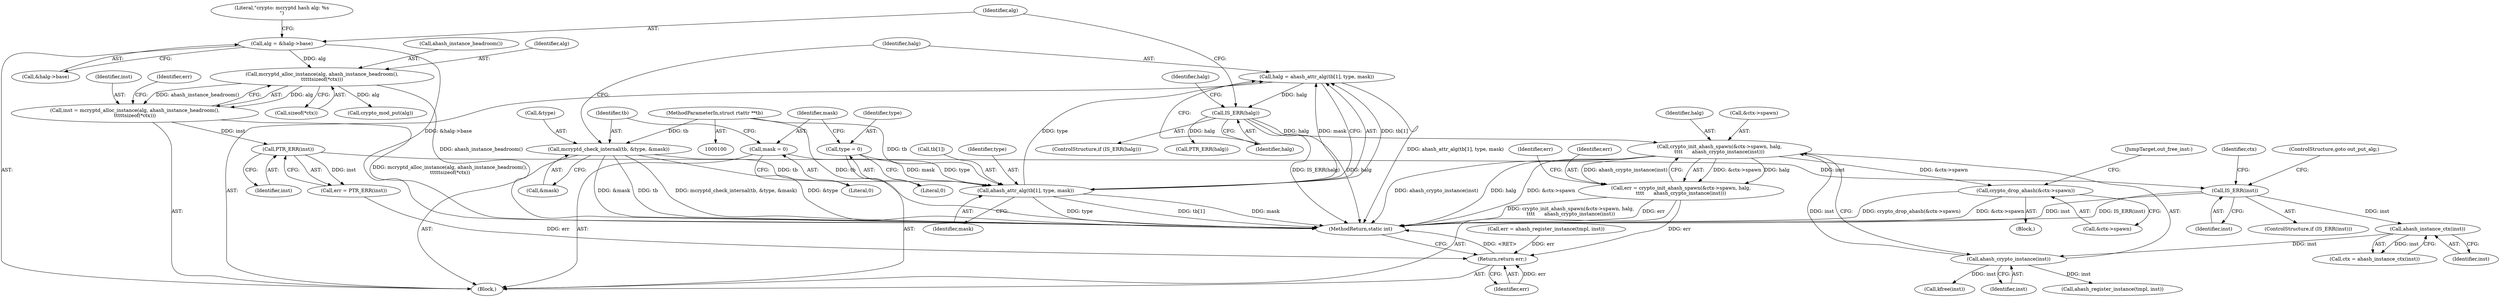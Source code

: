 digraph "0_linux_48a992727d82cb7db076fa15d372178743b1f4cd_0@pointer" {
"1000176" [label="(Call,crypto_init_ahash_spawn(&ctx->spawn, halg,\n\t\t\t\t      ahash_crypto_instance(inst)))"];
"1000133" [label="(Call,IS_ERR(halg))"];
"1000124" [label="(Call,halg = ahash_attr_alg(tb[1], type, mask))"];
"1000126" [label="(Call,ahash_attr_alg(tb[1], type, mask))"];
"1000118" [label="(Call,mcryptd_check_internal(tb, &type, &mask))"];
"1000102" [label="(MethodParameterIn,struct rtattr **tb)"];
"1000110" [label="(Call,type = 0)"];
"1000114" [label="(Call,mask = 0)"];
"1000182" [label="(Call,ahash_crypto_instance(inst))"];
"1000167" [label="(Call,ahash_instance_ctx(inst))"];
"1000162" [label="(Call,IS_ERR(inst))"];
"1000159" [label="(Call,PTR_ERR(inst))"];
"1000149" [label="(Call,inst = mcryptd_alloc_instance(alg, ahash_instance_headroom(),\n\t\t\t\t\tsizeof(*ctx)))"];
"1000151" [label="(Call,mcryptd_alloc_instance(alg, ahash_instance_headroom(),\n\t\t\t\t\tsizeof(*ctx)))"];
"1000138" [label="(Call,alg = &halg->base)"];
"1000174" [label="(Call,err = crypto_init_ahash_spawn(&ctx->spawn, halg,\n\t\t\t\t      ahash_crypto_instance(inst)))"];
"1000341" [label="(Return,return err;)"];
"1000330" [label="(Call,crypto_drop_ahash(&ctx->spawn))"];
"1000168" [label="(Identifier,inst)"];
"1000154" [label="(Call,sizeof(*ctx))"];
"1000336" [label="(Call,kfree(inst))"];
"1000138" [label="(Call,alg = &halg->base)"];
"1000185" [label="(Identifier,err)"];
"1000110" [label="(Call,type = 0)"];
"1000112" [label="(Literal,0)"];
"1000175" [label="(Identifier,err)"];
"1000182" [label="(Call,ahash_crypto_instance(inst))"];
"1000176" [label="(Call,crypto_init_ahash_spawn(&ctx->spawn, halg,\n\t\t\t\t      ahash_crypto_instance(inst)))"];
"1000119" [label="(Identifier,tb)"];
"1000163" [label="(Identifier,inst)"];
"1000149" [label="(Call,inst = mcryptd_alloc_instance(alg, ahash_instance_headroom(),\n\t\t\t\t\tsizeof(*ctx)))"];
"1000330" [label="(Call,crypto_drop_ahash(&ctx->spawn))"];
"1000122" [label="(Call,&mask)"];
"1000342" [label="(Identifier,err)"];
"1000322" [label="(Call,err = ahash_register_instance(tmpl, inst))"];
"1000139" [label="(Identifier,alg)"];
"1000174" [label="(Call,err = crypto_init_ahash_spawn(&ctx->spawn, halg,\n\t\t\t\t      ahash_crypto_instance(inst)))"];
"1000120" [label="(Call,&type)"];
"1000166" [label="(Identifier,ctx)"];
"1000152" [label="(Identifier,alg)"];
"1000159" [label="(Call,PTR_ERR(inst))"];
"1000140" [label="(Call,&halg->base)"];
"1000162" [label="(Call,IS_ERR(inst))"];
"1000145" [label="(Literal,\"crypto: mcryptd hash alg: %s\n\")"];
"1000181" [label="(Identifier,halg)"];
"1000161" [label="(ControlStructure,if (IS_ERR(inst)))"];
"1000324" [label="(Call,ahash_register_instance(tmpl, inst))"];
"1000151" [label="(Call,mcryptd_alloc_instance(alg, ahash_instance_headroom(),\n\t\t\t\t\tsizeof(*ctx)))"];
"1000125" [label="(Identifier,halg)"];
"1000177" [label="(Call,&ctx->spawn)"];
"1000104" [label="(Block,)"];
"1000131" [label="(Identifier,mask)"];
"1000153" [label="(Call,ahash_instance_headroom())"];
"1000335" [label="(JumpTarget,out_free_inst:)"];
"1000150" [label="(Identifier,inst)"];
"1000116" [label="(Literal,0)"];
"1000160" [label="(Identifier,inst)"];
"1000137" [label="(Identifier,halg)"];
"1000164" [label="(ControlStructure,goto out_put_alg;)"];
"1000329" [label="(Block,)"];
"1000127" [label="(Call,tb[1])"];
"1000118" [label="(Call,mcryptd_check_internal(tb, &type, &mask))"];
"1000132" [label="(ControlStructure,if (IS_ERR(halg)))"];
"1000165" [label="(Call,ctx = ahash_instance_ctx(inst))"];
"1000115" [label="(Identifier,mask)"];
"1000341" [label="(Return,return err;)"];
"1000343" [label="(MethodReturn,static int)"];
"1000114" [label="(Call,mask = 0)"];
"1000158" [label="(Identifier,err)"];
"1000133" [label="(Call,IS_ERR(halg))"];
"1000136" [label="(Call,PTR_ERR(halg))"];
"1000124" [label="(Call,halg = ahash_attr_alg(tb[1], type, mask))"];
"1000126" [label="(Call,ahash_attr_alg(tb[1], type, mask))"];
"1000130" [label="(Identifier,type)"];
"1000134" [label="(Identifier,halg)"];
"1000102" [label="(MethodParameterIn,struct rtattr **tb)"];
"1000183" [label="(Identifier,inst)"];
"1000167" [label="(Call,ahash_instance_ctx(inst))"];
"1000157" [label="(Call,err = PTR_ERR(inst))"];
"1000111" [label="(Identifier,type)"];
"1000331" [label="(Call,&ctx->spawn)"];
"1000339" [label="(Call,crypto_mod_put(alg))"];
"1000176" -> "1000174"  [label="AST: "];
"1000176" -> "1000182"  [label="CFG: "];
"1000177" -> "1000176"  [label="AST: "];
"1000181" -> "1000176"  [label="AST: "];
"1000182" -> "1000176"  [label="AST: "];
"1000174" -> "1000176"  [label="CFG: "];
"1000176" -> "1000343"  [label="DDG: ahash_crypto_instance(inst)"];
"1000176" -> "1000343"  [label="DDG: halg"];
"1000176" -> "1000343"  [label="DDG: &ctx->spawn"];
"1000176" -> "1000174"  [label="DDG: &ctx->spawn"];
"1000176" -> "1000174"  [label="DDG: halg"];
"1000176" -> "1000174"  [label="DDG: ahash_crypto_instance(inst)"];
"1000133" -> "1000176"  [label="DDG: halg"];
"1000182" -> "1000176"  [label="DDG: inst"];
"1000176" -> "1000330"  [label="DDG: &ctx->spawn"];
"1000133" -> "1000132"  [label="AST: "];
"1000133" -> "1000134"  [label="CFG: "];
"1000134" -> "1000133"  [label="AST: "];
"1000137" -> "1000133"  [label="CFG: "];
"1000139" -> "1000133"  [label="CFG: "];
"1000133" -> "1000343"  [label="DDG: halg"];
"1000133" -> "1000343"  [label="DDG: IS_ERR(halg)"];
"1000124" -> "1000133"  [label="DDG: halg"];
"1000133" -> "1000136"  [label="DDG: halg"];
"1000124" -> "1000104"  [label="AST: "];
"1000124" -> "1000126"  [label="CFG: "];
"1000125" -> "1000124"  [label="AST: "];
"1000126" -> "1000124"  [label="AST: "];
"1000134" -> "1000124"  [label="CFG: "];
"1000124" -> "1000343"  [label="DDG: ahash_attr_alg(tb[1], type, mask)"];
"1000126" -> "1000124"  [label="DDG: tb[1]"];
"1000126" -> "1000124"  [label="DDG: type"];
"1000126" -> "1000124"  [label="DDG: mask"];
"1000126" -> "1000131"  [label="CFG: "];
"1000127" -> "1000126"  [label="AST: "];
"1000130" -> "1000126"  [label="AST: "];
"1000131" -> "1000126"  [label="AST: "];
"1000126" -> "1000343"  [label="DDG: type"];
"1000126" -> "1000343"  [label="DDG: tb[1]"];
"1000126" -> "1000343"  [label="DDG: mask"];
"1000118" -> "1000126"  [label="DDG: tb"];
"1000102" -> "1000126"  [label="DDG: tb"];
"1000110" -> "1000126"  [label="DDG: type"];
"1000114" -> "1000126"  [label="DDG: mask"];
"1000118" -> "1000104"  [label="AST: "];
"1000118" -> "1000122"  [label="CFG: "];
"1000119" -> "1000118"  [label="AST: "];
"1000120" -> "1000118"  [label="AST: "];
"1000122" -> "1000118"  [label="AST: "];
"1000125" -> "1000118"  [label="CFG: "];
"1000118" -> "1000343"  [label="DDG: mcryptd_check_internal(tb, &type, &mask)"];
"1000118" -> "1000343"  [label="DDG: &type"];
"1000118" -> "1000343"  [label="DDG: &mask"];
"1000118" -> "1000343"  [label="DDG: tb"];
"1000102" -> "1000118"  [label="DDG: tb"];
"1000102" -> "1000100"  [label="AST: "];
"1000102" -> "1000343"  [label="DDG: tb"];
"1000110" -> "1000104"  [label="AST: "];
"1000110" -> "1000112"  [label="CFG: "];
"1000111" -> "1000110"  [label="AST: "];
"1000112" -> "1000110"  [label="AST: "];
"1000115" -> "1000110"  [label="CFG: "];
"1000114" -> "1000104"  [label="AST: "];
"1000114" -> "1000116"  [label="CFG: "];
"1000115" -> "1000114"  [label="AST: "];
"1000116" -> "1000114"  [label="AST: "];
"1000119" -> "1000114"  [label="CFG: "];
"1000182" -> "1000183"  [label="CFG: "];
"1000183" -> "1000182"  [label="AST: "];
"1000167" -> "1000182"  [label="DDG: inst"];
"1000182" -> "1000324"  [label="DDG: inst"];
"1000182" -> "1000336"  [label="DDG: inst"];
"1000167" -> "1000165"  [label="AST: "];
"1000167" -> "1000168"  [label="CFG: "];
"1000168" -> "1000167"  [label="AST: "];
"1000165" -> "1000167"  [label="CFG: "];
"1000167" -> "1000165"  [label="DDG: inst"];
"1000162" -> "1000167"  [label="DDG: inst"];
"1000162" -> "1000161"  [label="AST: "];
"1000162" -> "1000163"  [label="CFG: "];
"1000163" -> "1000162"  [label="AST: "];
"1000164" -> "1000162"  [label="CFG: "];
"1000166" -> "1000162"  [label="CFG: "];
"1000162" -> "1000343"  [label="DDG: inst"];
"1000162" -> "1000343"  [label="DDG: IS_ERR(inst)"];
"1000159" -> "1000162"  [label="DDG: inst"];
"1000159" -> "1000157"  [label="AST: "];
"1000159" -> "1000160"  [label="CFG: "];
"1000160" -> "1000159"  [label="AST: "];
"1000157" -> "1000159"  [label="CFG: "];
"1000159" -> "1000157"  [label="DDG: inst"];
"1000149" -> "1000159"  [label="DDG: inst"];
"1000149" -> "1000104"  [label="AST: "];
"1000149" -> "1000151"  [label="CFG: "];
"1000150" -> "1000149"  [label="AST: "];
"1000151" -> "1000149"  [label="AST: "];
"1000158" -> "1000149"  [label="CFG: "];
"1000149" -> "1000343"  [label="DDG: mcryptd_alloc_instance(alg, ahash_instance_headroom(),\n\t\t\t\t\tsizeof(*ctx))"];
"1000151" -> "1000149"  [label="DDG: alg"];
"1000151" -> "1000149"  [label="DDG: ahash_instance_headroom()"];
"1000151" -> "1000154"  [label="CFG: "];
"1000152" -> "1000151"  [label="AST: "];
"1000153" -> "1000151"  [label="AST: "];
"1000154" -> "1000151"  [label="AST: "];
"1000151" -> "1000343"  [label="DDG: ahash_instance_headroom()"];
"1000138" -> "1000151"  [label="DDG: alg"];
"1000151" -> "1000339"  [label="DDG: alg"];
"1000138" -> "1000104"  [label="AST: "];
"1000138" -> "1000140"  [label="CFG: "];
"1000139" -> "1000138"  [label="AST: "];
"1000140" -> "1000138"  [label="AST: "];
"1000145" -> "1000138"  [label="CFG: "];
"1000138" -> "1000343"  [label="DDG: &halg->base"];
"1000174" -> "1000104"  [label="AST: "];
"1000175" -> "1000174"  [label="AST: "];
"1000185" -> "1000174"  [label="CFG: "];
"1000174" -> "1000343"  [label="DDG: crypto_init_ahash_spawn(&ctx->spawn, halg,\n\t\t\t\t      ahash_crypto_instance(inst))"];
"1000174" -> "1000343"  [label="DDG: err"];
"1000174" -> "1000341"  [label="DDG: err"];
"1000341" -> "1000104"  [label="AST: "];
"1000341" -> "1000342"  [label="CFG: "];
"1000342" -> "1000341"  [label="AST: "];
"1000343" -> "1000341"  [label="CFG: "];
"1000341" -> "1000343"  [label="DDG: <RET>"];
"1000342" -> "1000341"  [label="DDG: err"];
"1000157" -> "1000341"  [label="DDG: err"];
"1000322" -> "1000341"  [label="DDG: err"];
"1000330" -> "1000329"  [label="AST: "];
"1000330" -> "1000331"  [label="CFG: "];
"1000331" -> "1000330"  [label="AST: "];
"1000335" -> "1000330"  [label="CFG: "];
"1000330" -> "1000343"  [label="DDG: &ctx->spawn"];
"1000330" -> "1000343"  [label="DDG: crypto_drop_ahash(&ctx->spawn)"];
}
